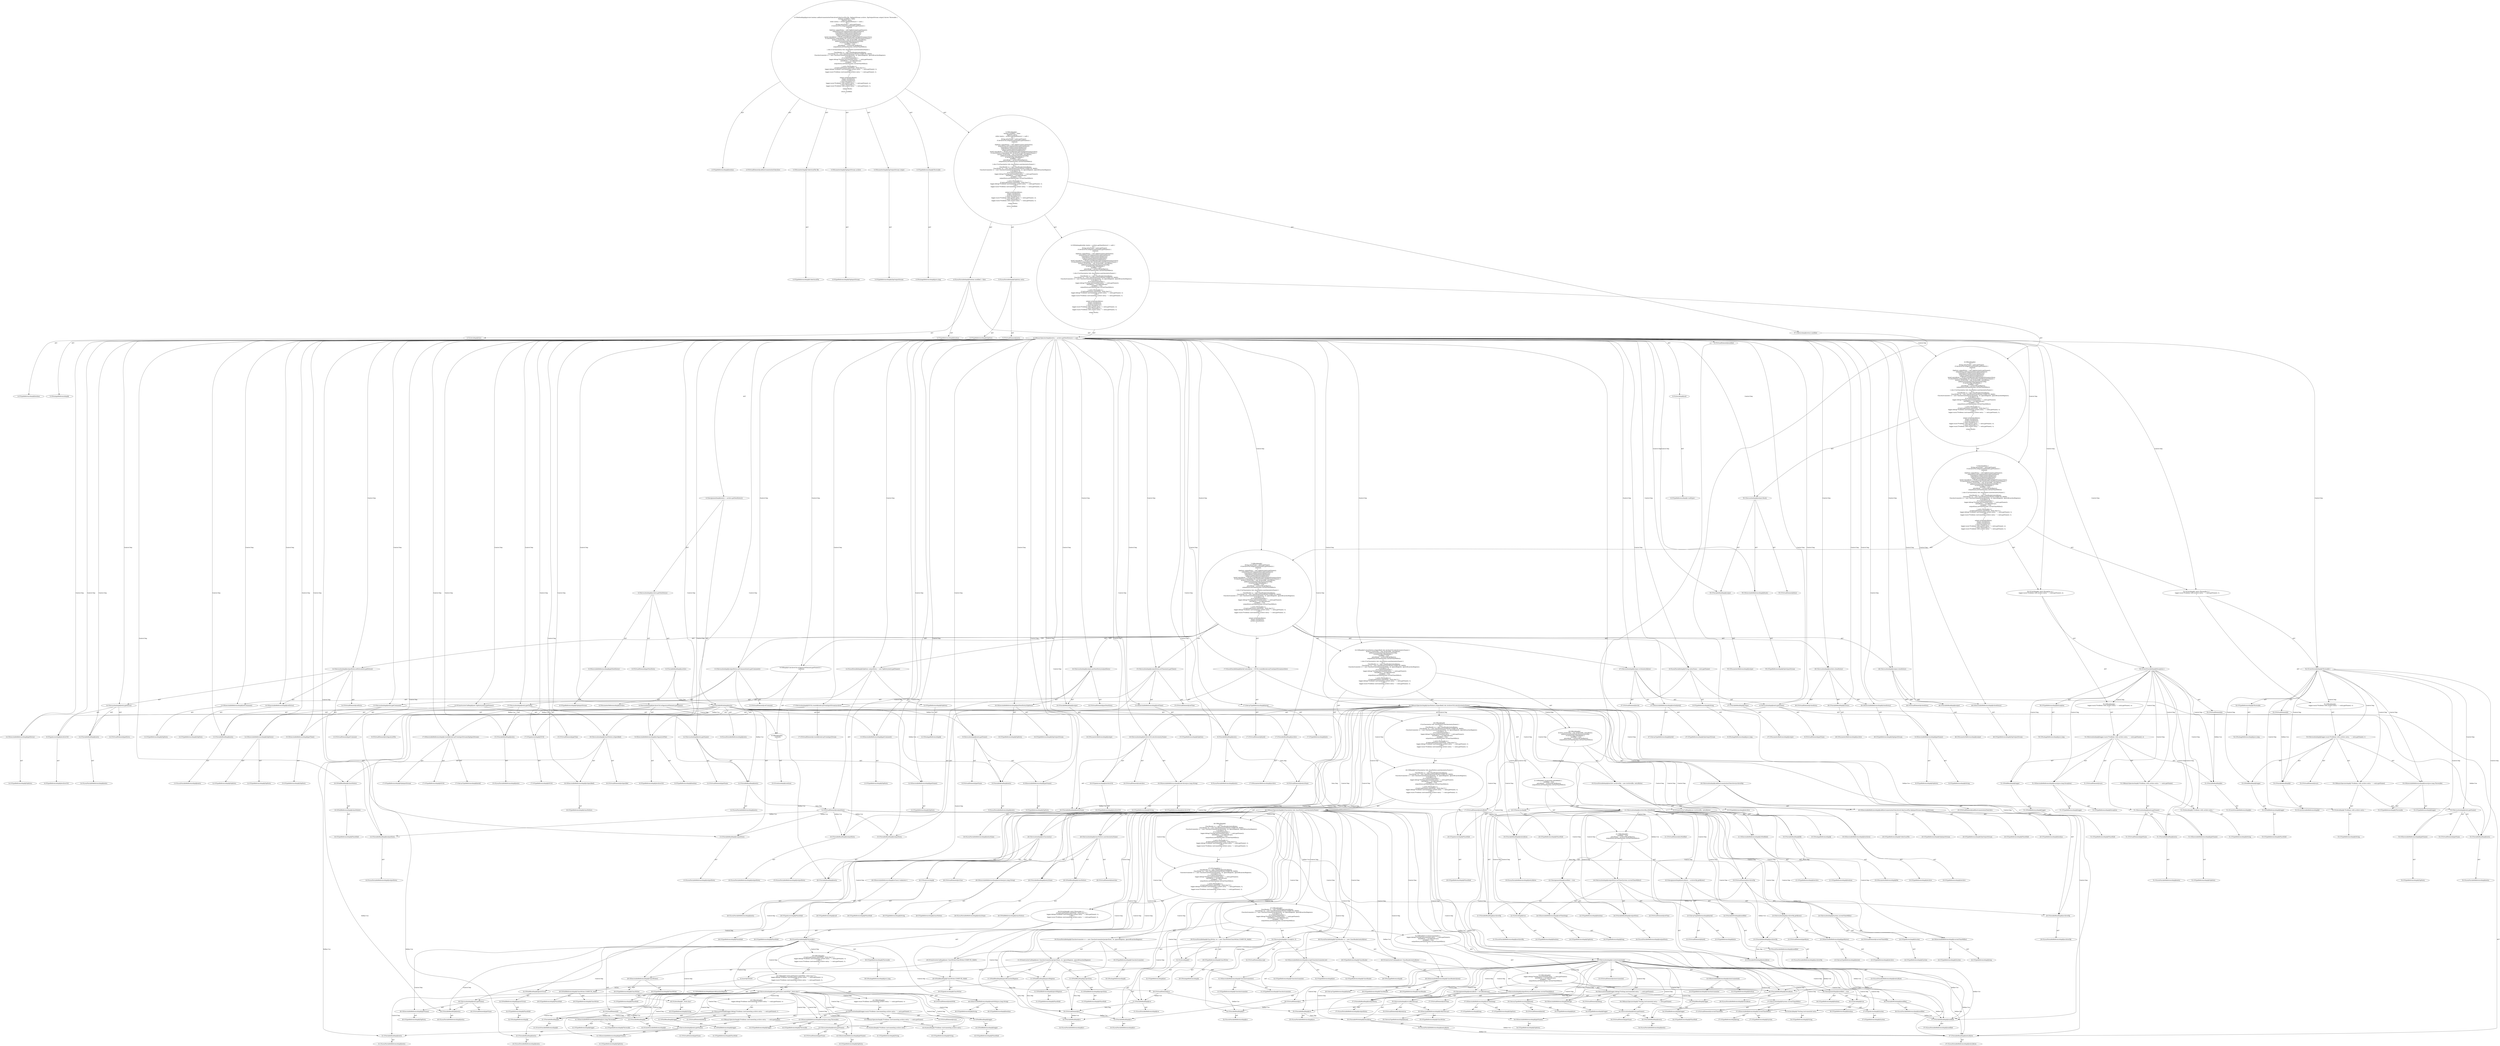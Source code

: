 digraph "addInstrumentationToArchive#?,CoberturaFile,ZipInputStream,ZipOutputStream" {
0 [label="2:CtTypeReferenceImpl@boolean" shape=ellipse]
1 [label="2:CtVirtualElement@addInstrumentationToArchive" shape=ellipse]
2 [label="3:CtParameterImpl@CoberturaFile file" shape=ellipse]
3 [label="3:CtTypeReferenceImpl@CoberturaFile" shape=ellipse]
4 [label="3:CtParameterImpl@ZipInputStream archive" shape=ellipse]
5 [label="3:CtTypeReferenceImpl@ZipInputStream" shape=ellipse]
6 [label="3:CtParameterImpl@ZipOutputStream output" shape=ellipse]
7 [label="3:CtTypeReferenceImpl@ZipOutputStream" shape=ellipse]
8 [label="3:CtTypeReferenceImpl@Throwable" shape=ellipse]
9 [label="3:CtPackageReferenceImpl@java.lang" shape=ellipse]
10 [label="4:CtTypeReferenceImpl@boolean" shape=ellipse]
11 [label="4:CtLiteralImpl@false" shape=ellipse]
12 [label="4:CtTypeReferenceImpl@boolean" shape=ellipse]
13 [label="4:CtVirtualElement@modified" shape=ellipse]
14 [label="4:CtLocalVariableImpl@boolean modified = false" shape=ellipse]
15 [label="5:CtTypeReferenceImpl@ZipEntry" shape=ellipse]
16 [label="5:CtPackageReferenceImpl@" shape=ellipse]
17 [label="5:CtVirtualElement@entry" shape=ellipse]
18 [label="5:CtLocalVariableImpl@ZipEntry entry" shape=ellipse]
19 [label="6:CtVariableWriteImpl@entry" shape=ellipse]
20 [label="6:CtLocalVariableReferenceImpl@entry" shape=ellipse]
21 [label="6:CtExecutableReferenceImpl@getNextEntry()" shape=ellipse]
22 [label="6:CtTypeReferenceImpl@ZipInputStream" shape=ellipse]
23 [label="6:CtVirtualElement@getNextEntry" shape=ellipse]
24 [label="6:CtVariableReadImpl@archive" shape=ellipse]
25 [label="6:CtParameterReferenceImpl@archive" shape=ellipse]
26 [label="6:CtInvocationImpl@archive.getNextEntry()" shape=ellipse]
27 [label="6:CtAssignmentImpl@(entry = archive.getNextEntry())" shape=ellipse]
28 [label="6:CtLiteralImpl@null" shape=ellipse]
29 [label="6:CtTypeReferenceImpl@<nulltype>" shape=ellipse]
30 [label="6:CtBinaryOperatorImpl@(entry = archive.getNextEntry()) != null" shape=ellipse]
31 [label="8:CtTypeReferenceImpl@String" shape=ellipse]
32 [label="8:CtPackageReferenceImpl@java.lang" shape=ellipse]
33 [label="8:CtExecutableReferenceImpl@getName()" shape=ellipse]
34 [label="8:CtTypeReferenceImpl@ZipEntry" shape=ellipse]
35 [label="8:CtTypeReferenceImpl@String" shape=ellipse]
36 [label="8:CtVirtualElement@getName" shape=ellipse]
37 [label="8:CtVariableReadImpl@entry" shape=ellipse]
38 [label="8:CtLocalVariableReferenceImpl@entry" shape=ellipse]
39 [label="8:CtInvocationImpl@entry.getName()" shape=ellipse]
40 [label="8:CtVirtualElement@entryName" shape=ellipse]
41 [label="8:CtLocalVariableImpl@String entryName = entry.getName()" shape=ellipse]
42 [label="9:CtExecutableReferenceImpl@isSignatureFile()" shape=ellipse]
43 [label="9:CtTypeReferenceImpl@ArchiveUtil" shape=ellipse]
44 [label="9:CtTypeReferenceImpl@boolean" shape=ellipse]
45 [label="9:CtVirtualElement@isSignatureFile" shape=ellipse]
46 [label="9:CtTypeAccessImpl@ArchiveUtil" shape=ellipse]
47 [label="9:CtTypeReferenceImpl@ArchiveUtil" shape=ellipse]
48 [label="9:CtExecutableReferenceImpl@getName()" shape=ellipse]
49 [label="9:CtTypeReferenceImpl@ZipEntry" shape=ellipse]
50 [label="9:CtVirtualElement@getName" shape=ellipse]
51 [label="9:CtVariableReadImpl@entry" shape=ellipse]
52 [label="9:CtLocalVariableReferenceImpl@entry" shape=ellipse]
53 [label="9:CtInvocationImpl@entry.getName()" shape=ellipse]
54 [label="9:CtInvocationImpl@ArchiveUtil.isSignatureFile(entry.getName())" shape=ellipse]
55 [label="10:CtContinueImpl@continue" shape=ellipse]
56 [label="9:CtBlockImpl@\{
    continue;
\}" shape=ellipse]
57 [label="9:CtIfImpl@if (ArchiveUtil.isSignatureFile(entry.getName())) \{
    continue;
\}" shape=ellipse]
58 [label="12:CtTypeReferenceImpl@ZipEntry" shape=ellipse]
59 [label="12:CtPackageReferenceImpl@" shape=ellipse]
60 [label="12:CtExecutableReferenceImpl@ZipEntry()" shape=ellipse]
61 [label="12:CtTypeReferenceImpl@ZipEntry" shape=ellipse]
62 [label="12:CtTypeReferenceImpl@ZipEntry" shape=ellipse]
63 [label="12:CtExecutableReferenceImpl@getName()" shape=ellipse]
64 [label="12:CtTypeReferenceImpl@ZipEntry" shape=ellipse]
65 [label="12:CtVirtualElement@getName" shape=ellipse]
66 [label="12:CtVariableReadImpl@entry" shape=ellipse]
67 [label="12:CtLocalVariableReferenceImpl@entry" shape=ellipse]
68 [label="12:CtInvocationImpl@entry.getName()" shape=ellipse]
69 [label="12:CtConstructorCallImpl@new ZipEntry(entry.getName())" shape=ellipse]
70 [label="12:CtVirtualElement@outputEntry" shape=ellipse]
71 [label="12:CtLocalVariableImpl@ZipEntry outputEntry = new ZipEntry(entry.getName())" shape=ellipse]
72 [label="13:CtExecutableReferenceImpl@setComment()" shape=ellipse]
73 [label="13:CtTypeReferenceImpl@ZipEntry" shape=ellipse]
74 [label="13:CtVirtualElement@setComment" shape=ellipse]
75 [label="13:CtVariableReadImpl@outputEntry" shape=ellipse]
76 [label="13:CtLocalVariableReferenceImpl@outputEntry" shape=ellipse]
77 [label="13:CtExecutableReferenceImpl@getComment()" shape=ellipse]
78 [label="13:CtTypeReferenceImpl@ZipEntry" shape=ellipse]
79 [label="13:CtVirtualElement@getComment" shape=ellipse]
80 [label="13:CtVariableReadImpl@entry" shape=ellipse]
81 [label="13:CtLocalVariableReferenceImpl@entry" shape=ellipse]
82 [label="13:CtInvocationImpl@entry.getComment()" shape=ellipse]
83 [label="13:CtInvocationImpl@outputEntry.setComment(entry.getComment())" shape=ellipse]
84 [label="14:CtExecutableReferenceImpl@setExtra()" shape=ellipse]
85 [label="14:CtTypeReferenceImpl@ZipEntry" shape=ellipse]
86 [label="14:CtVirtualElement@setExtra" shape=ellipse]
87 [label="14:CtVariableReadImpl@outputEntry" shape=ellipse]
88 [label="14:CtLocalVariableReferenceImpl@outputEntry" shape=ellipse]
89 [label="14:CtExecutableReferenceImpl@getExtra()" shape=ellipse]
90 [label="14:CtTypeReferenceImpl@ZipEntry" shape=ellipse]
91 [label="14:CtVirtualElement@getExtra" shape=ellipse]
92 [label="14:CtVariableReadImpl@entry" shape=ellipse]
93 [label="14:CtLocalVariableReferenceImpl@entry" shape=ellipse]
94 [label="14:CtInvocationImpl@entry.getExtra()" shape=ellipse]
95 [label="14:CtInvocationImpl@outputEntry.setExtra(entry.getExtra())" shape=ellipse]
96 [label="15:CtExecutableReferenceImpl@setTime()" shape=ellipse]
97 [label="15:CtTypeReferenceImpl@ZipEntry" shape=ellipse]
98 [label="15:CtVirtualElement@setTime" shape=ellipse]
99 [label="15:CtVariableReadImpl@outputEntry" shape=ellipse]
100 [label="15:CtLocalVariableReferenceImpl@outputEntry" shape=ellipse]
101 [label="15:CtExecutableReferenceImpl@getTime()" shape=ellipse]
102 [label="15:CtTypeReferenceImpl@ZipEntry" shape=ellipse]
103 [label="15:CtVirtualElement@getTime" shape=ellipse]
104 [label="15:CtVariableReadImpl@entry" shape=ellipse]
105 [label="15:CtLocalVariableReferenceImpl@entry" shape=ellipse]
106 [label="15:CtInvocationImpl@entry.getTime()" shape=ellipse]
107 [label="15:CtInvocationImpl@outputEntry.setTime(entry.getTime())" shape=ellipse]
108 [label="16:CtExecutableReferenceImpl@putNextEntry(ZipEntry)" shape=ellipse]
109 [label="16:CtTypeReferenceImpl@ZipOutputStream" shape=ellipse]
110 [label="16:CtTypeReferenceImpl@ZipEntry" shape=ellipse]
111 [label="16:CtVirtualElement@putNextEntry" shape=ellipse]
112 [label="16:CtVariableReadImpl@output" shape=ellipse]
113 [label="16:CtParameterReferenceImpl@output" shape=ellipse]
114 [label="16:CtVariableReadImpl@outputEntry" shape=ellipse]
115 [label="16:CtLocalVariableReferenceImpl@outputEntry" shape=ellipse]
116 [label="16:CtInvocationImpl@output.putNextEntry(outputEntry)" shape=ellipse]
117 [label="17:CtVirtualElement@byte[]" shape=ellipse]
118 [label="17:CtArrayTypeReferenceImpl@byte[]" shape=ellipse]
119 [label="17:CtTypeReferenceImpl@byte" shape=ellipse]
120 [label="17:CtExecutableReferenceImpl@createByteArrayFromInputStream(ZipInputStream)" shape=ellipse]
121 [label="17:CtTypeReferenceImpl@IOUtil" shape=ellipse]
122 [label="17:CtArrayTypeReferenceImpl@byte[]" shape=ellipse]
123 [label="17:CtTypeReferenceImpl@ZipInputStream" shape=ellipse]
124 [label="17:CtVirtualElement@createByteArrayFromInputStream" shape=ellipse]
125 [label="17:CtTypeAccessImpl@IOUtil" shape=ellipse]
126 [label="17:CtTypeReferenceImpl@IOUtil" shape=ellipse]
127 [label="17:CtVariableReadImpl@archive" shape=ellipse]
128 [label="17:CtParameterReferenceImpl@archive" shape=ellipse]
129 [label="17:CtInvocationImpl@IOUtil.createByteArrayFromInputStream(archive)" shape=ellipse]
130 [label="17:CtVirtualElement@entryBytes" shape=ellipse]
131 [label="17:CtLocalVariableImpl@byte[] entryBytes = IOUtil.createByteArrayFromInputStream(archive)" shape=ellipse]
132 [label="18:CtExecutableReferenceImpl@isSpecified()" shape=ellipse]
133 [label="18:CtTypeReferenceImpl@classPattern" shape=ellipse]
134 [label="18:CtVirtualElement@isSpecified" shape=ellipse]
135 [label="18:CtFieldReferenceImpl@classPattern" shape=ellipse]
136 [label="18:CtTypeReferenceImpl@PlaceHold" shape=ellipse]
137 [label="18:CtFieldReadImpl@classPattern" shape=ellipse]
138 [label="18:CtInvocationImpl@classPattern.isSpecified()" shape=ellipse]
139 [label="18:CtExecutableReferenceImpl@isArchive(java.lang.String)" shape=ellipse]
140 [label="18:CtTypeReferenceImpl@ArchiveUtil" shape=ellipse]
141 [label="18:CtTypeReferenceImpl@String" shape=ellipse]
142 [label="18:CtVirtualElement@isArchive" shape=ellipse]
143 [label="18:CtTypeAccessImpl@ArchiveUtil" shape=ellipse]
144 [label="18:CtTypeReferenceImpl@ArchiveUtil" shape=ellipse]
145 [label="18:CtVariableReadImpl@entryName" shape=ellipse]
146 [label="18:CtLocalVariableReferenceImpl@entryName" shape=ellipse]
147 [label="18:CtInvocationImpl@ArchiveUtil.isArchive(entryName)" shape=ellipse]
148 [label="18:CtBinaryOperatorImpl@classPattern.isSpecified() && ArchiveUtil.isArchive(entryName)" shape=ellipse]
149 [label="19:CtTypeReferenceImpl@Archive" shape=ellipse]
150 [label="19:CtPackageReferenceImpl@" shape=ellipse]
151 [label="19:CtExecutableReferenceImpl@Archive()" shape=ellipse]
152 [label="19:CtTypeReferenceImpl@Archive" shape=ellipse]
153 [label="19:CtTypeReferenceImpl@Archive" shape=ellipse]
154 [label="19:CtVariableReadImpl@file" shape=ellipse]
155 [label="19:CtParameterReferenceImpl@file" shape=ellipse]
156 [label="19:CtVariableReadImpl@entryBytes" shape=ellipse]
157 [label="19:CtLocalVariableReferenceImpl@entryBytes" shape=ellipse]
158 [label="19:CtConstructorCallImpl@new Archive(file, entryBytes)" shape=ellipse]
159 [label="19:CtVirtualElement@archiveObj" shape=ellipse]
160 [label="19:CtLocalVariableImpl@Archive archiveObj = new Archive(file, entryBytes)" shape=ellipse]
161 [label="20:CtExecutableReferenceImpl@addInstrumentationToArchive(CoberturaFile,ZipInputStream,ZipOutputStream)" shape=ellipse]
162 [label="20:CtTypeReferenceImpl@PlaceHold" shape=ellipse]
163 [label="20:CtTypeReferenceImpl@boolean" shape=ellipse]
164 [label="20:CtTypeReferenceImpl@CoberturaFile" shape=ellipse]
165 [label="20:CtTypeReferenceImpl@ZipInputStream" shape=ellipse]
166 [label="20:CtTypeReferenceImpl@ZipOutputStream" shape=ellipse]
167 [label="20:CtVirtualElement@addInstrumentationToArchive" shape=ellipse]
168 [label="20:CtTypeAccessImpl@PlaceHold" shape=ellipse]
169 [label="20:CtTypeReferenceImpl@PlaceHold" shape=ellipse]
170 [label="20:CtThisAccessImpl@" shape=ellipse]
171 [label="20:CtTypeReferenceImpl@PlaceHold" shape=ellipse]
172 [label="20:CtVariableReadImpl@archiveObj" shape=ellipse]
173 [label="20:CtLocalVariableReferenceImpl@archiveObj" shape=ellipse]
174 [label="20:CtInvocationImpl@addInstrumentationToArchive(archiveObj)" shape=ellipse]
175 [label="21:CtExecutableReferenceImpl@isModified()" shape=ellipse]
176 [label="21:CtTypeReferenceImpl@Archive" shape=ellipse]
177 [label="21:CtTypeReferenceImpl@boolean" shape=ellipse]
178 [label="21:CtVirtualElement@isModified" shape=ellipse]
179 [label="21:CtVariableReadImpl@archiveObj" shape=ellipse]
180 [label="21:CtLocalVariableReferenceImpl@archiveObj" shape=ellipse]
181 [label="21:CtInvocationImpl@archiveObj.isModified()" shape=ellipse]
182 [label="22:CtVariableWriteImpl@modified" shape=ellipse]
183 [label="22:CtLocalVariableReferenceImpl@modified" shape=ellipse]
184 [label="22:CtLiteralImpl@true" shape=ellipse]
185 [label="22:CtTypeReferenceImpl@boolean" shape=ellipse]
186 [label="22:CtTypeReferenceImpl@boolean" shape=ellipse]
187 [label="22:CtAssignmentImpl@modified = true" shape=ellipse]
188 [label="23:CtVariableWriteImpl@entryBytes" shape=ellipse]
189 [label="23:CtLocalVariableReferenceImpl@entryBytes" shape=ellipse]
190 [label="23:CtExecutableReferenceImpl@getBytes()" shape=ellipse]
191 [label="23:CtTypeReferenceImpl@Archive" shape=ellipse]
192 [label="23:CtArrayTypeReferenceImpl@byte[]" shape=ellipse]
193 [label="23:CtVirtualElement@getBytes" shape=ellipse]
194 [label="23:CtVariableReadImpl@archiveObj" shape=ellipse]
195 [label="23:CtLocalVariableReferenceImpl@archiveObj" shape=ellipse]
196 [label="23:CtInvocationImpl@archiveObj.getBytes()" shape=ellipse]
197 [label="23:CtVirtualElement@byte[]" shape=ellipse]
198 [label="23:CtArrayTypeReferenceImpl@byte[]" shape=ellipse]
199 [label="23:CtTypeReferenceImpl@byte" shape=ellipse]
200 [label="23:CtAssignmentImpl@entryBytes = archiveObj.getBytes()" shape=ellipse]
201 [label="24:CtExecutableReferenceImpl@setTime(long)" shape=ellipse]
202 [label="24:CtTypeReferenceImpl@ZipEntry" shape=ellipse]
203 [label="24:CtTypeReferenceImpl@long" shape=ellipse]
204 [label="24:CtVirtualElement@setTime" shape=ellipse]
205 [label="24:CtVariableReadImpl@outputEntry" shape=ellipse]
206 [label="24:CtLocalVariableReferenceImpl@outputEntry" shape=ellipse]
207 [label="24:CtExecutableReferenceImpl@currentTimeMillis()" shape=ellipse]
208 [label="24:CtTypeReferenceImpl@System" shape=ellipse]
209 [label="24:CtTypeReferenceImpl@long" shape=ellipse]
210 [label="24:CtVirtualElement@currentTimeMillis" shape=ellipse]
211 [label="24:CtTypeAccessImpl@System" shape=ellipse]
212 [label="24:CtTypeReferenceImpl@System" shape=ellipse]
213 [label="24:CtInvocationImpl@System.currentTimeMillis()" shape=ellipse]
214 [label="24:CtInvocationImpl@outputEntry.setTime(System.currentTimeMillis())" shape=ellipse]
215 [label="21:CtBlockImpl@\{
    modified = true;
    entryBytes = archiveObj.getBytes();
    outputEntry.setTime(System.currentTimeMillis());
\}" shape=ellipse]
216 [label="21:CtIfImpl@if (archiveObj.isModified()) \{
    modified = true;
    entryBytes = archiveObj.getBytes();
    outputEntry.setTime(System.currentTimeMillis());
\}" shape=ellipse]
217 [label="18:CtBlockImpl@\{
    Archive archiveObj = new Archive(file, entryBytes);
    addInstrumentationToArchive(archiveObj);
    if (archiveObj.isModified()) \{
        modified = true;
        entryBytes = archiveObj.getBytes();
        outputEntry.setTime(System.currentTimeMillis());
    \}
\}" shape=ellipse]
218 [label="26:CtExecutableReferenceImpl@isClass(<unknown>)" shape=ellipse]
219 [label="26:CtTypeReferenceImpl@null" shape=ellipse]
220 [label="26:CtVirtualElement@isClass" shape=ellipse]
221 [label="26:CtTypeAccessImpl@PlaceHold" shape=ellipse]
222 [label="26:CtTypeReferenceImpl@PlaceHold" shape=ellipse]
223 [label="26:CtThisAccessImpl@" shape=ellipse]
224 [label="26:CtTypeReferenceImpl@PlaceHold" shape=ellipse]
225 [label="26:CtVariableReadImpl@entry" shape=ellipse]
226 [label="26:CtLocalVariableReferenceImpl@entry" shape=ellipse]
227 [label="26:CtInvocationImpl@isClass(entry)" shape=ellipse]
228 [label="26:CtExecutableReferenceImpl@matches(java.lang.String)" shape=ellipse]
229 [label="26:CtTypeReferenceImpl@classPattern" shape=ellipse]
230 [label="26:CtTypeReferenceImpl@String" shape=ellipse]
231 [label="26:CtVirtualElement@matches" shape=ellipse]
232 [label="26:CtFieldReferenceImpl@classPattern" shape=ellipse]
233 [label="26:CtTypeReferenceImpl@PlaceHold" shape=ellipse]
234 [label="26:CtFieldReadImpl@classPattern" shape=ellipse]
235 [label="26:CtVariableReadImpl@entryName" shape=ellipse]
236 [label="26:CtLocalVariableReferenceImpl@entryName" shape=ellipse]
237 [label="26:CtInvocationImpl@classPattern.matches(entryName)" shape=ellipse]
238 [label="26:CtBinaryOperatorImpl@isClass(entry) && classPattern.matches(entryName)" shape=ellipse]
239 [label="28:CtTypeReferenceImpl@ClassReader" shape=ellipse]
240 [label="28:CtPackageReferenceImpl@" shape=ellipse]
241 [label="28:CtExecutableReferenceImpl@ClassReader(byte[])" shape=ellipse]
242 [label="28:CtTypeReferenceImpl@ClassReader" shape=ellipse]
243 [label="28:CtTypeReferenceImpl@ClassReader" shape=ellipse]
244 [label="28:CtArrayTypeReferenceImpl@byte[]" shape=ellipse]
245 [label="28:CtVariableReadImpl@entryBytes" shape=ellipse]
246 [label="28:CtLocalVariableReferenceImpl@entryBytes" shape=ellipse]
247 [label="28:CtConstructorCallImpl@new ClassReader(entryBytes)" shape=ellipse]
248 [label="28:CtVirtualElement@cr" shape=ellipse]
249 [label="28:CtLocalVariableImpl@ClassReader cr = new ClassReader(entryBytes)" shape=ellipse]
250 [label="29:CtTypeReferenceImpl@ClassWriter" shape=ellipse]
251 [label="29:CtPackageReferenceImpl@" shape=ellipse]
252 [label="29:CtExecutableReferenceImpl@ClassWriter()" shape=ellipse]
253 [label="29:CtTypeReferenceImpl@ClassWriter" shape=ellipse]
254 [label="29:CtTypeReferenceImpl@ClassWriter" shape=ellipse]
255 [label="29:CtFieldReferenceImpl@ClassWriter.COMPUTE_MAXS" shape=ellipse]
256 [label="29:CtTypeReferenceImpl@ClassWriter" shape=ellipse]
257 [label="29:CtTypeReferenceImpl@PlaceHold" shape=ellipse]
258 [label="29:CtFieldReadImpl@ClassWriter.COMPUTE_MAXS" shape=ellipse]
259 [label="29:CtTypeAccessImpl@ClassWriter" shape=ellipse]
260 [label="29:CtConstructorCallImpl@new ClassWriter(ClassWriter.COMPUTE_MAXS)" shape=ellipse]
261 [label="29:CtVirtualElement@cw" shape=ellipse]
262 [label="29:CtLocalVariableImpl@ClassWriter cw = new ClassWriter(ClassWriter.COMPUTE_MAXS)" shape=ellipse]
263 [label="30:CtTypeReferenceImpl@ClassInstrumenter" shape=ellipse]
264 [label="30:CtPackageReferenceImpl@" shape=ellipse]
265 [label="31:CtExecutableReferenceImpl@ClassInstrumenter()" shape=ellipse]
266 [label="31:CtTypeReferenceImpl@ClassInstrumenter" shape=ellipse]
267 [label="31:CtTypeReferenceImpl@ClassInstrumenter" shape=ellipse]
268 [label="31:CtFieldReferenceImpl@projectData" shape=ellipse]
269 [label="31:CtTypeReferenceImpl@PlaceHold" shape=ellipse]
270 [label="31:CtFieldReadImpl@projectData" shape=ellipse]
271 [label="31:CtVariableReadImpl@cw" shape=ellipse]
272 [label="31:CtLocalVariableReferenceImpl@cw" shape=ellipse]
273 [label="31:CtFieldReferenceImpl@ignoreRegexes" shape=ellipse]
274 [label="31:CtTypeReferenceImpl@PlaceHold" shape=ellipse]
275 [label="31:CtFieldReadImpl@ignoreRegexes" shape=ellipse]
276 [label="31:CtFieldReferenceImpl@ignoreBranchesRegexes" shape=ellipse]
277 [label="31:CtTypeReferenceImpl@PlaceHold" shape=ellipse]
278 [label="31:CtFieldReadImpl@ignoreBranchesRegexes" shape=ellipse]
279 [label="31:CtConstructorCallImpl@new ClassInstrumenter(projectData, cw, ignoreRegexes, ignoreBranchesRegexes)" shape=ellipse]
280 [label="30:CtVirtualElement@cv" shape=ellipse]
281 [label="30:CtLocalVariableImpl@ClassInstrumenter cv = new ClassInstrumenter(projectData, cw, ignoreRegexes, ignoreBranchesRegexes)" shape=ellipse]
282 [label="32:CtExecutableReferenceImpl@accept(ClassInstrumenter,int)" shape=ellipse]
283 [label="32:CtTypeReferenceImpl@ClassReader" shape=ellipse]
284 [label="32:CtTypeReferenceImpl@ClassInstrumenter" shape=ellipse]
285 [label="32:CtTypeReferenceImpl@int" shape=ellipse]
286 [label="32:CtVirtualElement@accept" shape=ellipse]
287 [label="32:CtVariableReadImpl@cr" shape=ellipse]
288 [label="32:CtLocalVariableReferenceImpl@cr" shape=ellipse]
289 [label="32:CtVariableReadImpl@cv" shape=ellipse]
290 [label="32:CtLocalVariableReferenceImpl@cv" shape=ellipse]
291 [label="32:CtLiteralImpl@0" shape=ellipse]
292 [label="32:CtTypeReferenceImpl@int" shape=ellipse]
293 [label="32:CtInvocationImpl@cr.accept(cv, 0)" shape=ellipse]
294 [label="33:CtExecutableReferenceImpl@isInstrumented()" shape=ellipse]
295 [label="33:CtTypeReferenceImpl@ClassInstrumenter" shape=ellipse]
296 [label="33:CtTypeReferenceImpl@boolean" shape=ellipse]
297 [label="33:CtVirtualElement@isInstrumented" shape=ellipse]
298 [label="33:CtVariableReadImpl@cv" shape=ellipse]
299 [label="33:CtLocalVariableReferenceImpl@cv" shape=ellipse]
300 [label="33:CtInvocationImpl@cv.isInstrumented()" shape=ellipse]
301 [label="34:CtExecutableReferenceImpl@debug()" shape=ellipse]
302 [label="34:CtTypeReferenceImpl@logger" shape=ellipse]
303 [label="34:CtVirtualElement@debug" shape=ellipse]
304 [label="34:CtFieldReferenceImpl@logger" shape=ellipse]
305 [label="34:CtTypeReferenceImpl@PlaceHold" shape=ellipse]
306 [label="34:CtFieldReadImpl@logger" shape=ellipse]
307 [label="34:CtLiteralImpl@\"Putting instrumented entry: \"" shape=ellipse]
308 [label="34:CtTypeReferenceImpl@String" shape=ellipse]
309 [label="34:CtExecutableReferenceImpl@getName()" shape=ellipse]
310 [label="34:CtTypeReferenceImpl@ZipEntry" shape=ellipse]
311 [label="34:CtVirtualElement@getName" shape=ellipse]
312 [label="34:CtVariableReadImpl@entry" shape=ellipse]
313 [label="34:CtLocalVariableReferenceImpl@entry" shape=ellipse]
314 [label="34:CtInvocationImpl@entry.getName()" shape=ellipse]
315 [label="34:CtBinaryOperatorImpl@\"Putting instrumented entry: \" + entry.getName()" shape=ellipse]
316 [label="34:CtInvocationImpl@logger.debug(\"Putting instrumented entry: \" + entry.getName())" shape=ellipse]
317 [label="35:CtVariableWriteImpl@entryBytes" shape=ellipse]
318 [label="35:CtLocalVariableReferenceImpl@entryBytes" shape=ellipse]
319 [label="35:CtExecutableReferenceImpl@toByteArray()" shape=ellipse]
320 [label="35:CtTypeReferenceImpl@ClassWriter" shape=ellipse]
321 [label="35:CtArrayTypeReferenceImpl@byte[]" shape=ellipse]
322 [label="35:CtVirtualElement@toByteArray" shape=ellipse]
323 [label="35:CtVariableReadImpl@cw" shape=ellipse]
324 [label="35:CtLocalVariableReferenceImpl@cw" shape=ellipse]
325 [label="35:CtInvocationImpl@cw.toByteArray()" shape=ellipse]
326 [label="35:CtVirtualElement@byte[]" shape=ellipse]
327 [label="35:CtArrayTypeReferenceImpl@byte[]" shape=ellipse]
328 [label="35:CtTypeReferenceImpl@byte" shape=ellipse]
329 [label="35:CtAssignmentImpl@entryBytes = cw.toByteArray()" shape=ellipse]
330 [label="36:CtVariableWriteImpl@modified" shape=ellipse]
331 [label="36:CtLocalVariableReferenceImpl@modified" shape=ellipse]
332 [label="36:CtLiteralImpl@true" shape=ellipse]
333 [label="36:CtTypeReferenceImpl@boolean" shape=ellipse]
334 [label="36:CtTypeReferenceImpl@boolean" shape=ellipse]
335 [label="36:CtAssignmentImpl@modified = true" shape=ellipse]
336 [label="37:CtExecutableReferenceImpl@setTime(long)" shape=ellipse]
337 [label="37:CtTypeReferenceImpl@ZipEntry" shape=ellipse]
338 [label="37:CtTypeReferenceImpl@long" shape=ellipse]
339 [label="37:CtVirtualElement@setTime" shape=ellipse]
340 [label="37:CtVariableReadImpl@outputEntry" shape=ellipse]
341 [label="37:CtLocalVariableReferenceImpl@outputEntry" shape=ellipse]
342 [label="37:CtExecutableReferenceImpl@currentTimeMillis()" shape=ellipse]
343 [label="37:CtTypeReferenceImpl@System" shape=ellipse]
344 [label="37:CtTypeReferenceImpl@long" shape=ellipse]
345 [label="37:CtVirtualElement@currentTimeMillis" shape=ellipse]
346 [label="37:CtTypeAccessImpl@System" shape=ellipse]
347 [label="37:CtTypeReferenceImpl@System" shape=ellipse]
348 [label="37:CtInvocationImpl@System.currentTimeMillis()" shape=ellipse]
349 [label="37:CtInvocationImpl@outputEntry.setTime(System.currentTimeMillis())" shape=ellipse]
350 [label="33:CtBlockImpl@\{
    logger.debug(\"Putting instrumented entry: \" + entry.getName());
    entryBytes = cw.toByteArray();
    modified = true;
    outputEntry.setTime(System.currentTimeMillis());
\}" shape=ellipse]
351 [label="33:CtIfImpl@if (cv.isInstrumented()) \{
    logger.debug(\"Putting instrumented entry: \" + entry.getName());
    entryBytes = cw.toByteArray();
    modified = true;
    outputEntry.setTime(System.currentTimeMillis());
\}" shape=ellipse]
352 [label="27:CtBlockImpl@\{
    ClassReader cr = new ClassReader(entryBytes);
    ClassWriter cw = new ClassWriter(ClassWriter.COMPUTE_MAXS);
    ClassInstrumenter cv = new ClassInstrumenter(projectData, cw, ignoreRegexes, ignoreBranchesRegexes);
    cr.accept(cv, 0);
    if (cv.isInstrumented()) \{
        logger.debug(\"Putting instrumented entry: \" + entry.getName());
        entryBytes = cw.toByteArray();
        modified = true;
        outputEntry.setTime(System.currentTimeMillis());
    \}
\}" shape=ellipse]
353 [label="39:CtVirtualElement@t" shape=ellipse]
354 [label="39:CtTypeReferenceImpl@Throwable" shape=ellipse]
355 [label="39:CtPackageReferenceImpl@java.lang" shape=ellipse]
356 [label="39:CtCatchVariableImpl@Throwable t" shape=ellipse]
357 [label="40:CtExecutableReferenceImpl@endsWith(java.lang.String)" shape=ellipse]
358 [label="40:CtTypeReferenceImpl@boolean" shape=ellipse]
359 [label="40:CtTypeReferenceImpl@String" shape=ellipse]
360 [label="40:CtVirtualElement@endsWith" shape=ellipse]
361 [label="40:CtExecutableReferenceImpl@getName()" shape=ellipse]
362 [label="40:CtTypeReferenceImpl@ZipEntry" shape=ellipse]
363 [label="40:CtVirtualElement@getName" shape=ellipse]
364 [label="40:CtVariableReadImpl@entry" shape=ellipse]
365 [label="40:CtLocalVariableReferenceImpl@entry" shape=ellipse]
366 [label="40:CtInvocationImpl@entry.getName()" shape=ellipse]
367 [label="40:CtLiteralImpl@\"_Stub.class\"" shape=ellipse]
368 [label="40:CtTypeReferenceImpl@String" shape=ellipse]
369 [label="40:CtInvocationImpl@entry.getName().endsWith(\"_Stub.class\")" shape=ellipse]
370 [label="41:CtExecutableReferenceImpl@debug(java.lang.Throwable)" shape=ellipse]
371 [label="41:CtTypeReferenceImpl@logger" shape=ellipse]
372 [label="41:CtTypeReferenceImpl@Throwable" shape=ellipse]
373 [label="41:CtVirtualElement@debug" shape=ellipse]
374 [label="41:CtFieldReferenceImpl@logger" shape=ellipse]
375 [label="41:CtTypeReferenceImpl@PlaceHold" shape=ellipse]
376 [label="41:CtFieldReadImpl@logger" shape=ellipse]
377 [label="41:CtLiteralImpl@\"Problems instrumenting archive entry: \"" shape=ellipse]
378 [label="41:CtTypeReferenceImpl@String" shape=ellipse]
379 [label="41:CtExecutableReferenceImpl@getName()" shape=ellipse]
380 [label="41:CtTypeReferenceImpl@ZipEntry" shape=ellipse]
381 [label="41:CtVirtualElement@getName" shape=ellipse]
382 [label="41:CtVariableReadImpl@entry" shape=ellipse]
383 [label="41:CtLocalVariableReferenceImpl@entry" shape=ellipse]
384 [label="41:CtInvocationImpl@entry.getName()" shape=ellipse]
385 [label="41:CtBinaryOperatorImpl@\"Problems instrumenting archive entry: \" + entry.getName()" shape=ellipse]
386 [label="41:CtVariableReadImpl@t" shape=ellipse]
387 [label="41:CtCatchVariableReferenceImpl@t" shape=ellipse]
388 [label="41:CtInvocationImpl@logger.debug(\"Problems instrumenting archive entry: \" + entry.getName(), t)" shape=ellipse]
389 [label="40:CtBlockImpl@\{
    logger.debug(\"Problems instrumenting archive entry: \" + entry.getName(), t);
\}" shape=ellipse]
390 [label="43:CtExecutableReferenceImpl@warn(java.lang.Throwable)" shape=ellipse]
391 [label="43:CtTypeReferenceImpl@logger" shape=ellipse]
392 [label="43:CtTypeReferenceImpl@Throwable" shape=ellipse]
393 [label="43:CtVirtualElement@warn" shape=ellipse]
394 [label="43:CtFieldReferenceImpl@logger" shape=ellipse]
395 [label="43:CtTypeReferenceImpl@PlaceHold" shape=ellipse]
396 [label="43:CtFieldReadImpl@logger" shape=ellipse]
397 [label="43:CtLiteralImpl@\"Problems instrumenting archive entry: \"" shape=ellipse]
398 [label="43:CtTypeReferenceImpl@String" shape=ellipse]
399 [label="43:CtExecutableReferenceImpl@getName()" shape=ellipse]
400 [label="43:CtTypeReferenceImpl@ZipEntry" shape=ellipse]
401 [label="43:CtVirtualElement@getName" shape=ellipse]
402 [label="43:CtVariableReadImpl@entry" shape=ellipse]
403 [label="43:CtLocalVariableReferenceImpl@entry" shape=ellipse]
404 [label="43:CtInvocationImpl@entry.getName()" shape=ellipse]
405 [label="43:CtBinaryOperatorImpl@\"Problems instrumenting archive entry: \" + entry.getName()" shape=ellipse]
406 [label="43:CtVariableReadImpl@t" shape=ellipse]
407 [label="43:CtCatchVariableReferenceImpl@t" shape=ellipse]
408 [label="43:CtInvocationImpl@logger.warn(\"Problems instrumenting archive entry: \" + entry.getName(), t)" shape=ellipse]
409 [label="42:CtBlockImpl@\{
    logger.warn(\"Problems instrumenting archive entry: \" + entry.getName(), t);
\}" shape=ellipse]
410 [label="40:CtIfImpl@if (entry.getName().endsWith(\"_Stub.class\")) \{
    logger.debug(\"Problems instrumenting archive entry: \" + entry.getName(), t);
\} else \{
    logger.warn(\"Problems instrumenting archive entry: \" + entry.getName(), t);
\}" shape=ellipse]
411 [label="39:CtBlockImpl@\{
    if (entry.getName().endsWith(\"_Stub.class\")) \{
        logger.debug(\"Problems instrumenting archive entry: \" + entry.getName(), t);
    \} else \{
        logger.warn(\"Problems instrumenting archive entry: \" + entry.getName(), t);
    \}
\}" shape=ellipse]
412 [label="39:CtCatchImpl@ catch (Throwable t) \{
    if (entry.getName().endsWith(\"_Stub.class\")) \{
        logger.debug(\"Problems instrumenting archive entry: \" + entry.getName(), t);
    \} else \{
        logger.warn(\"Problems instrumenting archive entry: \" + entry.getName(), t);
    \}
\}" shape=ellipse]
413 [label="27:CtTryImpl@try \{
    ClassReader cr = new ClassReader(entryBytes);
    ClassWriter cw = new ClassWriter(ClassWriter.COMPUTE_MAXS);
    ClassInstrumenter cv = new ClassInstrumenter(projectData, cw, ignoreRegexes, ignoreBranchesRegexes);
    cr.accept(cv, 0);
    if (cv.isInstrumented()) \{
        logger.debug(\"Putting instrumented entry: \" + entry.getName());
        entryBytes = cw.toByteArray();
        modified = true;
        outputEntry.setTime(System.currentTimeMillis());
    \}
\} catch (Throwable t) \{
    if (entry.getName().endsWith(\"_Stub.class\")) \{
        logger.debug(\"Problems instrumenting archive entry: \" + entry.getName(), t);
    \} else \{
        logger.warn(\"Problems instrumenting archive entry: \" + entry.getName(), t);
    \}
\}" shape=ellipse]
414 [label="26:CtBlockImpl@\{
    try \{
        ClassReader cr = new ClassReader(entryBytes);
        ClassWriter cw = new ClassWriter(ClassWriter.COMPUTE_MAXS);
        ClassInstrumenter cv = new ClassInstrumenter(projectData, cw, ignoreRegexes, ignoreBranchesRegexes);
        cr.accept(cv, 0);
        if (cv.isInstrumented()) \{
            logger.debug(\"Putting instrumented entry: \" + entry.getName());
            entryBytes = cw.toByteArray();
            modified = true;
            outputEntry.setTime(System.currentTimeMillis());
        \}
    \} catch (Throwable t) \{
        if (entry.getName().endsWith(\"_Stub.class\")) \{
            logger.debug(\"Problems instrumenting archive entry: \" + entry.getName(), t);
        \} else \{
            logger.warn(\"Problems instrumenting archive entry: \" + entry.getName(), t);
        \}
    \}
\}" shape=ellipse]
415 [label="26:CtIfImpl@if (isClass(entry) && classPattern.matches(entryName)) \{
    try \{
        ClassReader cr = new ClassReader(entryBytes);
        ClassWriter cw = new ClassWriter(ClassWriter.COMPUTE_MAXS);
        ClassInstrumenter cv = new ClassInstrumenter(projectData, cw, ignoreRegexes, ignoreBranchesRegexes);
        cr.accept(cv, 0);
        if (cv.isInstrumented()) \{
            logger.debug(\"Putting instrumented entry: \" + entry.getName());
            entryBytes = cw.toByteArray();
            modified = true;
            outputEntry.setTime(System.currentTimeMillis());
        \}
    \} catch (Throwable t) \{
        if (entry.getName().endsWith(\"_Stub.class\")) \{
            logger.debug(\"Problems instrumenting archive entry: \" + entry.getName(), t);
        \} else \{
            logger.warn(\"Problems instrumenting archive entry: \" + entry.getName(), t);
        \}
    \}
\}" shape=ellipse]
416 [label="26:CtBlockImpl@
    if (isClass(entry) && classPattern.matches(entryName)) \{
        try \{
            ClassReader cr = new ClassReader(entryBytes);
            ClassWriter cw = new ClassWriter(ClassWriter.COMPUTE_MAXS);
            ClassInstrumenter cv = new ClassInstrumenter(projectData, cw, ignoreRegexes, ignoreBranchesRegexes);
            cr.accept(cv, 0);
            if (cv.isInstrumented()) \{
                logger.debug(\"Putting instrumented entry: \" + entry.getName());
                entryBytes = cw.toByteArray();
                modified = true;
                outputEntry.setTime(System.currentTimeMillis());
            \}
        \} catch (Throwable t) \{
            if (entry.getName().endsWith(\"_Stub.class\")) \{
                logger.debug(\"Problems instrumenting archive entry: \" + entry.getName(), t);
            \} else \{
                logger.warn(\"Problems instrumenting archive entry: \" + entry.getName(), t);
            \}
        \}
    \}
" shape=ellipse]
417 [label="18:CtIfImpl@if (classPattern.isSpecified() && ArchiveUtil.isArchive(entryName)) \{
    Archive archiveObj = new Archive(file, entryBytes);
    addInstrumentationToArchive(archiveObj);
    if (archiveObj.isModified()) \{
        modified = true;
        entryBytes = archiveObj.getBytes();
        outputEntry.setTime(System.currentTimeMillis());
    \}
\} else if (isClass(entry) && classPattern.matches(entryName)) \{
    try \{
        ClassReader cr = new ClassReader(entryBytes);
        ClassWriter cw = new ClassWriter(ClassWriter.COMPUTE_MAXS);
        ClassInstrumenter cv = new ClassInstrumenter(projectData, cw, ignoreRegexes, ignoreBranchesRegexes);
        cr.accept(cv, 0);
        if (cv.isInstrumented()) \{
            logger.debug(\"Putting instrumented entry: \" + entry.getName());
            entryBytes = cw.toByteArray();
            modified = true;
            outputEntry.setTime(System.currentTimeMillis());
        \}
    \} catch (Throwable t) \{
        if (entry.getName().endsWith(\"_Stub.class\")) \{
            logger.debug(\"Problems instrumenting archive entry: \" + entry.getName(), t);
        \} else \{
            logger.warn(\"Problems instrumenting archive entry: \" + entry.getName(), t);
        \}
    \}
\}" shape=ellipse]
418 [label="47:CtExecutableReferenceImpl@write(byte[])" shape=ellipse]
419 [label="47:CtTypeReferenceImpl@ZipOutputStream" shape=ellipse]
420 [label="47:CtArrayTypeReferenceImpl@byte[]" shape=ellipse]
421 [label="47:CtVirtualElement@write" shape=ellipse]
422 [label="47:CtVariableReadImpl@output" shape=ellipse]
423 [label="47:CtParameterReferenceImpl@output" shape=ellipse]
424 [label="47:CtVariableReadImpl@entryBytes" shape=ellipse]
425 [label="47:CtLocalVariableReferenceImpl@entryBytes" shape=ellipse]
426 [label="47:CtInvocationImpl@output.write(entryBytes)" shape=ellipse]
427 [label="48:CtExecutableReferenceImpl@closeEntry()" shape=ellipse]
428 [label="48:CtTypeReferenceImpl@ZipOutputStream" shape=ellipse]
429 [label="48:CtVirtualElement@closeEntry" shape=ellipse]
430 [label="48:CtVariableReadImpl@output" shape=ellipse]
431 [label="48:CtParameterReferenceImpl@output" shape=ellipse]
432 [label="48:CtInvocationImpl@output.closeEntry()" shape=ellipse]
433 [label="49:CtExecutableReferenceImpl@closeEntry()" shape=ellipse]
434 [label="49:CtTypeReferenceImpl@ZipInputStream" shape=ellipse]
435 [label="49:CtVirtualElement@closeEntry" shape=ellipse]
436 [label="49:CtVariableReadImpl@archive" shape=ellipse]
437 [label="49:CtParameterReferenceImpl@archive" shape=ellipse]
438 [label="49:CtInvocationImpl@archive.closeEntry()" shape=ellipse]
439 [label="7:CtBlockImpl@\{
    String entryName = entry.getName();
    if (ArchiveUtil.isSignatureFile(entry.getName())) \{
        continue;
    \}
    ZipEntry outputEntry = new ZipEntry(entry.getName());
    outputEntry.setComment(entry.getComment());
    outputEntry.setExtra(entry.getExtra());
    outputEntry.setTime(entry.getTime());
    output.putNextEntry(outputEntry);
    byte[] entryBytes = IOUtil.createByteArrayFromInputStream(archive);
    if (classPattern.isSpecified() && ArchiveUtil.isArchive(entryName)) \{
        Archive archiveObj = new Archive(file, entryBytes);
        addInstrumentationToArchive(archiveObj);
        if (archiveObj.isModified()) \{
            modified = true;
            entryBytes = archiveObj.getBytes();
            outputEntry.setTime(System.currentTimeMillis());
        \}
    \} else if (isClass(entry) && classPattern.matches(entryName)) \{
        try \{
            ClassReader cr = new ClassReader(entryBytes);
            ClassWriter cw = new ClassWriter(ClassWriter.COMPUTE_MAXS);
            ClassInstrumenter cv = new ClassInstrumenter(projectData, cw, ignoreRegexes, ignoreBranchesRegexes);
            cr.accept(cv, 0);
            if (cv.isInstrumented()) \{
                logger.debug(\"Putting instrumented entry: \" + entry.getName());
                entryBytes = cw.toByteArray();
                modified = true;
                outputEntry.setTime(System.currentTimeMillis());
            \}
        \} catch (Throwable t) \{
            if (entry.getName().endsWith(\"_Stub.class\")) \{
                logger.debug(\"Problems instrumenting archive entry: \" + entry.getName(), t);
            \} else \{
                logger.warn(\"Problems instrumenting archive entry: \" + entry.getName(), t);
            \}
        \}
    \}
    output.write(entryBytes);
    output.closeEntry();
    archive.closeEntry();
\}" shape=ellipse]
440 [label="50:CtVirtualElement@e" shape=ellipse]
441 [label="50:CtTypeReferenceImpl@Exception" shape=ellipse]
442 [label="50:CtPackageReferenceImpl@java.lang" shape=ellipse]
443 [label="50:CtCatchVariableImpl@Exception e" shape=ellipse]
444 [label="51:CtExecutableReferenceImpl@warn(java.lang.Exception)" shape=ellipse]
445 [label="51:CtTypeReferenceImpl@logger" shape=ellipse]
446 [label="51:CtTypeReferenceImpl@Exception" shape=ellipse]
447 [label="51:CtVirtualElement@warn" shape=ellipse]
448 [label="51:CtFieldReferenceImpl@logger" shape=ellipse]
449 [label="51:CtTypeReferenceImpl@PlaceHold" shape=ellipse]
450 [label="51:CtFieldReadImpl@logger" shape=ellipse]
451 [label="51:CtLiteralImpl@\"Problems with archive entry: \"" shape=ellipse]
452 [label="51:CtTypeReferenceImpl@String" shape=ellipse]
453 [label="51:CtExecutableReferenceImpl@getName()" shape=ellipse]
454 [label="51:CtTypeReferenceImpl@ZipEntry" shape=ellipse]
455 [label="51:CtVirtualElement@getName" shape=ellipse]
456 [label="51:CtVariableReadImpl@entry" shape=ellipse]
457 [label="51:CtLocalVariableReferenceImpl@entry" shape=ellipse]
458 [label="51:CtInvocationImpl@entry.getName()" shape=ellipse]
459 [label="51:CtBinaryOperatorImpl@\"Problems with archive entry: \" + entry.getName()" shape=ellipse]
460 [label="51:CtVariableReadImpl@e" shape=ellipse]
461 [label="51:CtCatchVariableReferenceImpl@e" shape=ellipse]
462 [label="51:CtInvocationImpl@logger.warn(\"Problems with archive entry: \" + entry.getName(), e)" shape=ellipse]
463 [label="50:CtBlockImpl@\{
    logger.warn(\"Problems with archive entry: \" + entry.getName(), e);
\}" shape=ellipse]
464 [label="50:CtCatchImpl@ catch (Exception e) \{
    logger.warn(\"Problems with archive entry: \" + entry.getName(), e);
\}" shape=ellipse]
465 [label="52:CtVirtualElement@t" shape=ellipse]
466 [label="52:CtTypeReferenceImpl@Throwable" shape=ellipse]
467 [label="52:CtPackageReferenceImpl@java.lang" shape=ellipse]
468 [label="52:CtCatchVariableImpl@Throwable t" shape=ellipse]
469 [label="53:CtExecutableReferenceImpl@warn(java.lang.Throwable)" shape=ellipse]
470 [label="53:CtTypeReferenceImpl@logger" shape=ellipse]
471 [label="53:CtTypeReferenceImpl@Throwable" shape=ellipse]
472 [label="53:CtVirtualElement@warn" shape=ellipse]
473 [label="53:CtFieldReferenceImpl@logger" shape=ellipse]
474 [label="53:CtTypeReferenceImpl@PlaceHold" shape=ellipse]
475 [label="53:CtFieldReadImpl@logger" shape=ellipse]
476 [label="53:CtLiteralImpl@\"Problems with archive entry: \"" shape=ellipse]
477 [label="53:CtTypeReferenceImpl@String" shape=ellipse]
478 [label="53:CtExecutableReferenceImpl@getName()" shape=ellipse]
479 [label="53:CtTypeReferenceImpl@ZipEntry" shape=ellipse]
480 [label="53:CtVirtualElement@getName" shape=ellipse]
481 [label="53:CtVariableReadImpl@entry" shape=ellipse]
482 [label="53:CtLocalVariableReferenceImpl@entry" shape=ellipse]
483 [label="53:CtInvocationImpl@entry.getName()" shape=ellipse]
484 [label="53:CtBinaryOperatorImpl@\"Problems with archive entry: \" + entry.getName()" shape=ellipse]
485 [label="53:CtVariableReadImpl@t" shape=ellipse]
486 [label="53:CtCatchVariableReferenceImpl@t" shape=ellipse]
487 [label="53:CtInvocationImpl@logger.warn(\"Problems with archive entry: \" + entry.getName(), t)" shape=ellipse]
488 [label="52:CtBlockImpl@\{
    logger.warn(\"Problems with archive entry: \" + entry.getName(), t);
\}" shape=ellipse]
489 [label="52:CtCatchImpl@ catch (Throwable t) \{
    logger.warn(\"Problems with archive entry: \" + entry.getName(), t);
\}" shape=ellipse]
490 [label="7:CtTryImpl@try \{
    String entryName = entry.getName();
    if (ArchiveUtil.isSignatureFile(entry.getName())) \{
        continue;
    \}
    ZipEntry outputEntry = new ZipEntry(entry.getName());
    outputEntry.setComment(entry.getComment());
    outputEntry.setExtra(entry.getExtra());
    outputEntry.setTime(entry.getTime());
    output.putNextEntry(outputEntry);
    byte[] entryBytes = IOUtil.createByteArrayFromInputStream(archive);
    if (classPattern.isSpecified() && ArchiveUtil.isArchive(entryName)) \{
        Archive archiveObj = new Archive(file, entryBytes);
        addInstrumentationToArchive(archiveObj);
        if (archiveObj.isModified()) \{
            modified = true;
            entryBytes = archiveObj.getBytes();
            outputEntry.setTime(System.currentTimeMillis());
        \}
    \} else if (isClass(entry) && classPattern.matches(entryName)) \{
        try \{
            ClassReader cr = new ClassReader(entryBytes);
            ClassWriter cw = new ClassWriter(ClassWriter.COMPUTE_MAXS);
            ClassInstrumenter cv = new ClassInstrumenter(projectData, cw, ignoreRegexes, ignoreBranchesRegexes);
            cr.accept(cv, 0);
            if (cv.isInstrumented()) \{
                logger.debug(\"Putting instrumented entry: \" + entry.getName());
                entryBytes = cw.toByteArray();
                modified = true;
                outputEntry.setTime(System.currentTimeMillis());
            \}
        \} catch (Throwable t) \{
            if (entry.getName().endsWith(\"_Stub.class\")) \{
                logger.debug(\"Problems instrumenting archive entry: \" + entry.getName(), t);
            \} else \{
                logger.warn(\"Problems instrumenting archive entry: \" + entry.getName(), t);
            \}
        \}
    \}
    output.write(entryBytes);
    output.closeEntry();
    archive.closeEntry();
\} catch (Exception e) \{
    logger.warn(\"Problems with archive entry: \" + entry.getName(), e);
\} catch (Throwable t) \{
    logger.warn(\"Problems with archive entry: \" + entry.getName(), t);
\}" shape=ellipse]
491 [label="55:CtExecutableReferenceImpl@flush()" shape=ellipse]
492 [label="55:CtTypeReferenceImpl@ZipOutputStream" shape=ellipse]
493 [label="55:CtVirtualElement@flush" shape=ellipse]
494 [label="55:CtVariableReadImpl@output" shape=ellipse]
495 [label="55:CtParameterReferenceImpl@output" shape=ellipse]
496 [label="55:CtInvocationImpl@output.flush()" shape=ellipse]
497 [label="6:CtBlockImpl@\{
    try \{
        String entryName = entry.getName();
        if (ArchiveUtil.isSignatureFile(entry.getName())) \{
            continue;
        \}
        ZipEntry outputEntry = new ZipEntry(entry.getName());
        outputEntry.setComment(entry.getComment());
        outputEntry.setExtra(entry.getExtra());
        outputEntry.setTime(entry.getTime());
        output.putNextEntry(outputEntry);
        byte[] entryBytes = IOUtil.createByteArrayFromInputStream(archive);
        if (classPattern.isSpecified() && ArchiveUtil.isArchive(entryName)) \{
            Archive archiveObj = new Archive(file, entryBytes);
            addInstrumentationToArchive(archiveObj);
            if (archiveObj.isModified()) \{
                modified = true;
                entryBytes = archiveObj.getBytes();
                outputEntry.setTime(System.currentTimeMillis());
            \}
        \} else if (isClass(entry) && classPattern.matches(entryName)) \{
            try \{
                ClassReader cr = new ClassReader(entryBytes);
                ClassWriter cw = new ClassWriter(ClassWriter.COMPUTE_MAXS);
                ClassInstrumenter cv = new ClassInstrumenter(projectData, cw, ignoreRegexes, ignoreBranchesRegexes);
                cr.accept(cv, 0);
                if (cv.isInstrumented()) \{
                    logger.debug(\"Putting instrumented entry: \" + entry.getName());
                    entryBytes = cw.toByteArray();
                    modified = true;
                    outputEntry.setTime(System.currentTimeMillis());
                \}
            \} catch (Throwable t) \{
                if (entry.getName().endsWith(\"_Stub.class\")) \{
                    logger.debug(\"Problems instrumenting archive entry: \" + entry.getName(), t);
                \} else \{
                    logger.warn(\"Problems instrumenting archive entry: \" + entry.getName(), t);
                \}
            \}
        \}
        output.write(entryBytes);
        output.closeEntry();
        archive.closeEntry();
    \} catch (Exception e) \{
        logger.warn(\"Problems with archive entry: \" + entry.getName(), e);
    \} catch (Throwable t) \{
        logger.warn(\"Problems with archive entry: \" + entry.getName(), t);
    \}
    output.flush();
\}" shape=ellipse]
498 [label="6:CtWhileImpl@while ((entry = archive.getNextEntry()) != null) \{
    try \{
        String entryName = entry.getName();
        if (ArchiveUtil.isSignatureFile(entry.getName())) \{
            continue;
        \}
        ZipEntry outputEntry = new ZipEntry(entry.getName());
        outputEntry.setComment(entry.getComment());
        outputEntry.setExtra(entry.getExtra());
        outputEntry.setTime(entry.getTime());
        output.putNextEntry(outputEntry);
        byte[] entryBytes = IOUtil.createByteArrayFromInputStream(archive);
        if (classPattern.isSpecified() && ArchiveUtil.isArchive(entryName)) \{
            Archive archiveObj = new Archive(file, entryBytes);
            addInstrumentationToArchive(archiveObj);
            if (archiveObj.isModified()) \{
                modified = true;
                entryBytes = archiveObj.getBytes();
                outputEntry.setTime(System.currentTimeMillis());
            \}
        \} else if (isClass(entry) && classPattern.matches(entryName)) \{
            try \{
                ClassReader cr = new ClassReader(entryBytes);
                ClassWriter cw = new ClassWriter(ClassWriter.COMPUTE_MAXS);
                ClassInstrumenter cv = new ClassInstrumenter(projectData, cw, ignoreRegexes, ignoreBranchesRegexes);
                cr.accept(cv, 0);
                if (cv.isInstrumented()) \{
                    logger.debug(\"Putting instrumented entry: \" + entry.getName());
                    entryBytes = cw.toByteArray();
                    modified = true;
                    outputEntry.setTime(System.currentTimeMillis());
                \}
            \} catch (Throwable t) \{
                if (entry.getName().endsWith(\"_Stub.class\")) \{
                    logger.debug(\"Problems instrumenting archive entry: \" + entry.getName(), t);
                \} else \{
                    logger.warn(\"Problems instrumenting archive entry: \" + entry.getName(), t);
                \}
            \}
        \}
        output.write(entryBytes);
        output.closeEntry();
        archive.closeEntry();
    \} catch (Exception e) \{
        logger.warn(\"Problems with archive entry: \" + entry.getName(), e);
    \} catch (Throwable t) \{
        logger.warn(\"Problems with archive entry: \" + entry.getName(), t);
    \}
    output.flush();
\} " shape=ellipse]
499 [label="57:CtVariableReadImpl@modified" shape=ellipse]
500 [label="57:CtLocalVariableReferenceImpl@modified" shape=ellipse]
501 [label="57:CtReturnImpl@return modified" shape=ellipse]
502 [label="3:CtBlockImpl@\{
    boolean modified = false;
    ZipEntry entry;
    while ((entry = archive.getNextEntry()) != null) \{
        try \{
            String entryName = entry.getName();
            if (ArchiveUtil.isSignatureFile(entry.getName())) \{
                continue;
            \}
            ZipEntry outputEntry = new ZipEntry(entry.getName());
            outputEntry.setComment(entry.getComment());
            outputEntry.setExtra(entry.getExtra());
            outputEntry.setTime(entry.getTime());
            output.putNextEntry(outputEntry);
            byte[] entryBytes = IOUtil.createByteArrayFromInputStream(archive);
            if (classPattern.isSpecified() && ArchiveUtil.isArchive(entryName)) \{
                Archive archiveObj = new Archive(file, entryBytes);
                addInstrumentationToArchive(archiveObj);
                if (archiveObj.isModified()) \{
                    modified = true;
                    entryBytes = archiveObj.getBytes();
                    outputEntry.setTime(System.currentTimeMillis());
                \}
            \} else if (isClass(entry) && classPattern.matches(entryName)) \{
                try \{
                    ClassReader cr = new ClassReader(entryBytes);
                    ClassWriter cw = new ClassWriter(ClassWriter.COMPUTE_MAXS);
                    ClassInstrumenter cv = new ClassInstrumenter(projectData, cw, ignoreRegexes, ignoreBranchesRegexes);
                    cr.accept(cv, 0);
                    if (cv.isInstrumented()) \{
                        logger.debug(\"Putting instrumented entry: \" + entry.getName());
                        entryBytes = cw.toByteArray();
                        modified = true;
                        outputEntry.setTime(System.currentTimeMillis());
                    \}
                \} catch (Throwable t) \{
                    if (entry.getName().endsWith(\"_Stub.class\")) \{
                        logger.debug(\"Problems instrumenting archive entry: \" + entry.getName(), t);
                    \} else \{
                        logger.warn(\"Problems instrumenting archive entry: \" + entry.getName(), t);
                    \}
                \}
            \}
            output.write(entryBytes);
            output.closeEntry();
            archive.closeEntry();
        \} catch (Exception e) \{
            logger.warn(\"Problems with archive entry: \" + entry.getName(), e);
        \} catch (Throwable t) \{
            logger.warn(\"Problems with archive entry: \" + entry.getName(), t);
        \}
        output.flush();
    \} 
    return modified;
\}" shape=ellipse]
503 [label="2:CtMethodImpl@private boolean addInstrumentationToArchive(CoberturaFile file, ZipInputStream archive, ZipOutputStream output) throws Throwable \{
    boolean modified = false;
    ZipEntry entry;
    while ((entry = archive.getNextEntry()) != null) \{
        try \{
            String entryName = entry.getName();
            if (ArchiveUtil.isSignatureFile(entry.getName())) \{
                continue;
            \}
            ZipEntry outputEntry = new ZipEntry(entry.getName());
            outputEntry.setComment(entry.getComment());
            outputEntry.setExtra(entry.getExtra());
            outputEntry.setTime(entry.getTime());
            output.putNextEntry(outputEntry);
            byte[] entryBytes = IOUtil.createByteArrayFromInputStream(archive);
            if (classPattern.isSpecified() && ArchiveUtil.isArchive(entryName)) \{
                Archive archiveObj = new Archive(file, entryBytes);
                addInstrumentationToArchive(archiveObj);
                if (archiveObj.isModified()) \{
                    modified = true;
                    entryBytes = archiveObj.getBytes();
                    outputEntry.setTime(System.currentTimeMillis());
                \}
            \} else if (isClass(entry) && classPattern.matches(entryName)) \{
                try \{
                    ClassReader cr = new ClassReader(entryBytes);
                    ClassWriter cw = new ClassWriter(ClassWriter.COMPUTE_MAXS);
                    ClassInstrumenter cv = new ClassInstrumenter(projectData, cw, ignoreRegexes, ignoreBranchesRegexes);
                    cr.accept(cv, 0);
                    if (cv.isInstrumented()) \{
                        logger.debug(\"Putting instrumented entry: \" + entry.getName());
                        entryBytes = cw.toByteArray();
                        modified = true;
                        outputEntry.setTime(System.currentTimeMillis());
                    \}
                \} catch (Throwable t) \{
                    if (entry.getName().endsWith(\"_Stub.class\")) \{
                        logger.debug(\"Problems instrumenting archive entry: \" + entry.getName(), t);
                    \} else \{
                        logger.warn(\"Problems instrumenting archive entry: \" + entry.getName(), t);
                    \}
                \}
            \}
            output.write(entryBytes);
            output.closeEntry();
            archive.closeEntry();
        \} catch (Exception e) \{
            logger.warn(\"Problems with archive entry: \" + entry.getName(), e);
        \} catch (Throwable t) \{
            logger.warn(\"Problems with archive entry: \" + entry.getName(), t);
        \}
        output.flush();
    \} 
    return modified;
\}" shape=ellipse]
504 [label="32:Insert@INSERT" shape=ellipse]
505 [label="32:CtPackageReferenceImpl@" shape=ellipse]
506 [label="32:CtTypeReferenceImpl@PlaceHold" shape=ellipse]
507 [label="32:CtFieldReferenceImpl@ignoreTrivial" shape=ellipse]
508 [label="32:CtFieldReadImpl@ignoreTrivial" shape=ellipse]
2 -> 3 [label="AST"];
4 -> 5 [label="AST"];
6 -> 7 [label="AST"];
8 -> 9 [label="AST"];
11 -> 12 [label="AST"];
13 -> 499 [label="Define-Use"];
14 -> 13 [label="AST"];
14 -> 10 [label="AST"];
14 -> 11 [label="AST"];
15 -> 16 [label="AST"];
18 -> 17 [label="AST"];
18 -> 15 [label="AST"];
19 -> 20 [label="AST"];
19 -> 37 [label="Define-Use"];
19 -> 51 [label="Define-Use"];
19 -> 66 [label="Define-Use"];
19 -> 80 [label="Define-Use"];
19 -> 92 [label="Define-Use"];
19 -> 104 [label="Define-Use"];
19 -> 225 [label="Define-Use"];
19 -> 312 [label="Define-Use"];
19 -> 364 [label="Define-Use"];
19 -> 382 [label="Define-Use"];
19 -> 402 [label="Define-Use"];
19 -> 456 [label="Define-Use"];
19 -> 481 [label="Define-Use"];
21 -> 22 [label="AST"];
24 -> 25 [label="AST"];
24 -> 19 [label="Data Dep"];
26 -> 23 [label="AST"];
26 -> 24 [label="AST"];
26 -> 21 [label="AST"];
27 -> 19 [label="AST"];
27 -> 26 [label="AST"];
28 -> 29 [label="AST"];
30 -> 27 [label="AST"];
30 -> 28 [label="AST"];
30 -> 497 [label="Control Dep"];
30 -> 490 [label="Control Dep"];
30 -> 439 [label="Control Dep"];
30 -> 41 [label="Control Dep"];
30 -> 39 [label="Control Dep"];
30 -> 33 [label="Control Dep"];
30 -> 37 [label="Control Dep"];
30 -> 57 [label="Control Dep"];
30 -> 54 [label="Control Dep"];
30 -> 42 [label="Control Dep"];
30 -> 46 [label="Control Dep"];
30 -> 53 [label="Control Dep"];
30 -> 48 [label="Control Dep"];
30 -> 51 [label="Control Dep"];
30 -> 71 [label="Control Dep"];
30 -> 69 [label="Control Dep"];
30 -> 60 [label="Control Dep"];
30 -> 68 [label="Control Dep"];
30 -> 63 [label="Control Dep"];
30 -> 66 [label="Control Dep"];
30 -> 83 [label="Control Dep"];
30 -> 72 [label="Control Dep"];
30 -> 75 [label="Control Dep"];
30 -> 82 [label="Control Dep"];
30 -> 77 [label="Control Dep"];
30 -> 80 [label="Control Dep"];
30 -> 95 [label="Control Dep"];
30 -> 84 [label="Control Dep"];
30 -> 87 [label="Control Dep"];
30 -> 94 [label="Control Dep"];
30 -> 89 [label="Control Dep"];
30 -> 92 [label="Control Dep"];
30 -> 107 [label="Control Dep"];
30 -> 96 [label="Control Dep"];
30 -> 99 [label="Control Dep"];
30 -> 106 [label="Control Dep"];
30 -> 101 [label="Control Dep"];
30 -> 104 [label="Control Dep"];
30 -> 116 [label="Control Dep"];
30 -> 108 [label="Control Dep"];
30 -> 112 [label="Control Dep"];
30 -> 114 [label="Control Dep"];
30 -> 131 [label="Control Dep"];
30 -> 118 [label="Control Dep"];
30 -> 129 [label="Control Dep"];
30 -> 120 [label="Control Dep"];
30 -> 125 [label="Control Dep"];
30 -> 127 [label="Control Dep"];
30 -> 417 [label="Control Dep"];
30 -> 148 [label="Control Dep"];
30 -> 138 [label="Control Dep"];
30 -> 132 [label="Control Dep"];
30 -> 137 [label="Control Dep"];
30 -> 147 [label="Control Dep"];
30 -> 139 [label="Control Dep"];
30 -> 143 [label="Control Dep"];
30 -> 145 [label="Control Dep"];
30 -> 426 [label="Control Dep"];
30 -> 418 [label="Control Dep"];
30 -> 422 [label="Control Dep"];
30 -> 424 [label="Control Dep"];
30 -> 432 [label="Control Dep"];
30 -> 427 [label="Control Dep"];
30 -> 430 [label="Control Dep"];
30 -> 438 [label="Control Dep"];
30 -> 433 [label="Control Dep"];
30 -> 436 [label="Control Dep"];
30 -> 464 [label="Control Dep"];
30 -> 443 [label="Control Dep"];
30 -> 489 [label="Control Dep"];
30 -> 468 [label="Control Dep"];
30 -> 496 [label="Control Dep"];
30 -> 491 [label="Control Dep"];
30 -> 494 [label="Control Dep"];
31 -> 32 [label="AST"];
33 -> 34 [label="AST"];
33 -> 35 [label="AST"];
37 -> 38 [label="AST"];
37 -> 40 [label="Data Dep"];
39 -> 36 [label="AST"];
39 -> 37 [label="AST"];
39 -> 33 [label="AST"];
40 -> 145 [label="Define-Use"];
40 -> 235 [label="Define-Use"];
41 -> 40 [label="AST"];
41 -> 31 [label="AST"];
41 -> 39 [label="AST"];
42 -> 43 [label="AST"];
42 -> 44 [label="AST"];
46 -> 47 [label="AST"];
48 -> 49 [label="AST"];
51 -> 52 [label="AST"];
53 -> 50 [label="AST"];
53 -> 51 [label="AST"];
53 -> 48 [label="AST"];
54 -> 45 [label="AST"];
54 -> 46 [label="AST"];
54 -> 42 [label="AST"];
54 -> 53 [label="AST"];
54 -> 56 [label="Control Dep"];
56 -> 55 [label="AST"];
57 -> 54 [label="AST"];
57 -> 56 [label="AST"];
58 -> 59 [label="AST"];
60 -> 61 [label="AST"];
60 -> 62 [label="AST"];
63 -> 64 [label="AST"];
66 -> 67 [label="AST"];
66 -> 70 [label="Data Dep"];
68 -> 65 [label="AST"];
68 -> 66 [label="AST"];
68 -> 63 [label="AST"];
69 -> 60 [label="AST"];
69 -> 68 [label="AST"];
70 -> 75 [label="Define-Use"];
70 -> 87 [label="Define-Use"];
70 -> 99 [label="Define-Use"];
70 -> 114 [label="Define-Use"];
70 -> 205 [label="Define-Use"];
70 -> 340 [label="Define-Use"];
71 -> 70 [label="AST"];
71 -> 58 [label="AST"];
71 -> 69 [label="AST"];
72 -> 73 [label="AST"];
75 -> 76 [label="AST"];
77 -> 78 [label="AST"];
80 -> 81 [label="AST"];
82 -> 79 [label="AST"];
82 -> 80 [label="AST"];
82 -> 77 [label="AST"];
83 -> 74 [label="AST"];
83 -> 75 [label="AST"];
83 -> 72 [label="AST"];
83 -> 82 [label="AST"];
84 -> 85 [label="AST"];
87 -> 88 [label="AST"];
89 -> 90 [label="AST"];
92 -> 93 [label="AST"];
94 -> 91 [label="AST"];
94 -> 92 [label="AST"];
94 -> 89 [label="AST"];
95 -> 86 [label="AST"];
95 -> 87 [label="AST"];
95 -> 84 [label="AST"];
95 -> 94 [label="AST"];
96 -> 97 [label="AST"];
99 -> 100 [label="AST"];
101 -> 102 [label="AST"];
104 -> 105 [label="AST"];
106 -> 103 [label="AST"];
106 -> 104 [label="AST"];
106 -> 101 [label="AST"];
107 -> 98 [label="AST"];
107 -> 99 [label="AST"];
107 -> 96 [label="AST"];
107 -> 106 [label="AST"];
108 -> 109 [label="AST"];
108 -> 110 [label="AST"];
112 -> 113 [label="AST"];
114 -> 115 [label="AST"];
116 -> 111 [label="AST"];
116 -> 112 [label="AST"];
116 -> 108 [label="AST"];
116 -> 114 [label="AST"];
118 -> 117 [label="AST"];
118 -> 119 [label="AST"];
120 -> 121 [label="AST"];
120 -> 122 [label="AST"];
120 -> 123 [label="AST"];
125 -> 126 [label="AST"];
127 -> 128 [label="AST"];
127 -> 130 [label="Data Dep"];
129 -> 124 [label="AST"];
129 -> 125 [label="AST"];
129 -> 120 [label="AST"];
129 -> 127 [label="AST"];
130 -> 156 [label="Define-Use"];
130 -> 245 [label="Define-Use"];
130 -> 424 [label="Define-Use"];
131 -> 130 [label="AST"];
131 -> 118 [label="AST"];
131 -> 129 [label="AST"];
132 -> 133 [label="AST"];
135 -> 136 [label="AST"];
137 -> 135 [label="AST"];
138 -> 134 [label="AST"];
138 -> 137 [label="AST"];
138 -> 132 [label="AST"];
139 -> 140 [label="AST"];
139 -> 141 [label="AST"];
143 -> 144 [label="AST"];
145 -> 146 [label="AST"];
147 -> 142 [label="AST"];
147 -> 143 [label="AST"];
147 -> 139 [label="AST"];
147 -> 145 [label="AST"];
148 -> 138 [label="AST"];
148 -> 147 [label="AST"];
148 -> 217 [label="Control Dep"];
148 -> 160 [label="Control Dep"];
148 -> 158 [label="Control Dep"];
148 -> 151 [label="Control Dep"];
148 -> 154 [label="Control Dep"];
148 -> 156 [label="Control Dep"];
148 -> 174 [label="Control Dep"];
148 -> 161 [label="Control Dep"];
148 -> 170 [label="Control Dep"];
148 -> 168 [label="Control Dep"];
148 -> 172 [label="Control Dep"];
148 -> 216 [label="Control Dep"];
148 -> 181 [label="Control Dep"];
148 -> 175 [label="Control Dep"];
148 -> 179 [label="Control Dep"];
148 -> 416 [label="Control Dep"];
148 -> 415 [label="Control Dep"];
148 -> 238 [label="Control Dep"];
148 -> 227 [label="Control Dep"];
148 -> 218 [label="Control Dep"];
148 -> 223 [label="Control Dep"];
148 -> 221 [label="Control Dep"];
148 -> 225 [label="Control Dep"];
148 -> 237 [label="Control Dep"];
148 -> 228 [label="Control Dep"];
148 -> 234 [label="Control Dep"];
148 -> 235 [label="Control Dep"];
149 -> 150 [label="AST"];
151 -> 152 [label="AST"];
151 -> 153 [label="AST"];
154 -> 155 [label="AST"];
154 -> 159 [label="Data Dep"];
156 -> 157 [label="AST"];
156 -> 159 [label="Data Dep"];
158 -> 151 [label="AST"];
158 -> 154 [label="AST"];
158 -> 156 [label="AST"];
159 -> 172 [label="Define-Use"];
159 -> 179 [label="Define-Use"];
159 -> 194 [label="Define-Use"];
160 -> 159 [label="AST"];
160 -> 149 [label="AST"];
160 -> 158 [label="AST"];
161 -> 162 [label="AST"];
161 -> 163 [label="AST"];
161 -> 164 [label="AST"];
161 -> 165 [label="AST"];
161 -> 166 [label="AST"];
168 -> 169 [label="AST"];
170 -> 171 [label="AST"];
170 -> 168 [label="AST"];
172 -> 173 [label="AST"];
174 -> 167 [label="AST"];
174 -> 170 [label="AST"];
174 -> 161 [label="AST"];
174 -> 172 [label="AST"];
175 -> 176 [label="AST"];
175 -> 177 [label="AST"];
179 -> 180 [label="AST"];
181 -> 178 [label="AST"];
181 -> 179 [label="AST"];
181 -> 175 [label="AST"];
181 -> 215 [label="Control Dep"];
181 -> 187 [label="Control Dep"];
181 -> 182 [label="Control Dep"];
181 -> 184 [label="Control Dep"];
181 -> 200 [label="Control Dep"];
181 -> 188 [label="Control Dep"];
181 -> 196 [label="Control Dep"];
181 -> 190 [label="Control Dep"];
181 -> 194 [label="Control Dep"];
181 -> 198 [label="Control Dep"];
181 -> 214 [label="Control Dep"];
181 -> 201 [label="Control Dep"];
181 -> 205 [label="Control Dep"];
181 -> 213 [label="Control Dep"];
181 -> 207 [label="Control Dep"];
181 -> 211 [label="Control Dep"];
182 -> 183 [label="AST"];
182 -> 499 [label="Define-Use"];
183 -> 499 [label="Define-Use"];
184 -> 185 [label="AST"];
187 -> 186 [label="AST"];
187 -> 182 [label="AST"];
187 -> 184 [label="AST"];
188 -> 189 [label="AST"];
188 -> 245 [label="Define-Use"];
188 -> 424 [label="Define-Use"];
189 -> 245 [label="Define-Use"];
189 -> 424 [label="Define-Use"];
190 -> 191 [label="AST"];
190 -> 192 [label="AST"];
194 -> 195 [label="AST"];
194 -> 188 [label="Data Dep"];
196 -> 193 [label="AST"];
196 -> 194 [label="AST"];
196 -> 190 [label="AST"];
198 -> 197 [label="AST"];
198 -> 199 [label="AST"];
200 -> 198 [label="AST"];
200 -> 188 [label="AST"];
200 -> 196 [label="AST"];
201 -> 202 [label="AST"];
201 -> 203 [label="AST"];
205 -> 206 [label="AST"];
207 -> 208 [label="AST"];
207 -> 209 [label="AST"];
211 -> 212 [label="AST"];
213 -> 210 [label="AST"];
213 -> 211 [label="AST"];
213 -> 207 [label="AST"];
214 -> 204 [label="AST"];
214 -> 205 [label="AST"];
214 -> 201 [label="AST"];
214 -> 213 [label="AST"];
215 -> 187 [label="AST"];
215 -> 200 [label="AST"];
215 -> 214 [label="AST"];
216 -> 181 [label="AST"];
216 -> 215 [label="AST"];
217 -> 160 [label="AST"];
217 -> 174 [label="AST"];
217 -> 216 [label="AST"];
218 -> 219 [label="AST"];
221 -> 222 [label="AST"];
223 -> 224 [label="AST"];
223 -> 221 [label="AST"];
225 -> 226 [label="AST"];
227 -> 220 [label="AST"];
227 -> 223 [label="AST"];
227 -> 218 [label="AST"];
227 -> 225 [label="AST"];
228 -> 229 [label="AST"];
228 -> 230 [label="AST"];
232 -> 233 [label="AST"];
234 -> 232 [label="AST"];
235 -> 236 [label="AST"];
237 -> 231 [label="AST"];
237 -> 234 [label="AST"];
237 -> 228 [label="AST"];
237 -> 235 [label="AST"];
238 -> 227 [label="AST"];
238 -> 237 [label="AST"];
238 -> 414 [label="Control Dep"];
238 -> 413 [label="Control Dep"];
238 -> 352 [label="Control Dep"];
238 -> 249 [label="Control Dep"];
238 -> 247 [label="Control Dep"];
238 -> 241 [label="Control Dep"];
238 -> 245 [label="Control Dep"];
238 -> 262 [label="Control Dep"];
238 -> 260 [label="Control Dep"];
238 -> 252 [label="Control Dep"];
238 -> 258 [label="Control Dep"];
238 -> 281 [label="Control Dep"];
238 -> 279 [label="Control Dep"];
238 -> 265 [label="Control Dep"];
238 -> 270 [label="Control Dep"];
238 -> 271 [label="Control Dep"];
238 -> 275 [label="Control Dep"];
238 -> 278 [label="Control Dep"];
238 -> 293 [label="Control Dep"];
238 -> 282 [label="Control Dep"];
238 -> 287 [label="Control Dep"];
238 -> 289 [label="Control Dep"];
238 -> 291 [label="Control Dep"];
238 -> 351 [label="Control Dep"];
238 -> 300 [label="Control Dep"];
238 -> 294 [label="Control Dep"];
238 -> 298 [label="Control Dep"];
238 -> 412 [label="Control Dep"];
238 -> 356 [label="Control Dep"];
238 -> 508 [label="Control Dep"];
239 -> 240 [label="AST"];
241 -> 242 [label="AST"];
241 -> 243 [label="AST"];
241 -> 244 [label="AST"];
245 -> 246 [label="AST"];
245 -> 248 [label="Data Dep"];
247 -> 241 [label="AST"];
247 -> 245 [label="AST"];
248 -> 287 [label="Define-Use"];
249 -> 248 [label="AST"];
249 -> 239 [label="AST"];
249 -> 247 [label="AST"];
250 -> 251 [label="AST"];
252 -> 253 [label="AST"];
252 -> 254 [label="AST"];
255 -> 256 [label="AST"];
255 -> 257 [label="AST"];
258 -> 259 [label="AST"];
258 -> 255 [label="AST"];
258 -> 261 [label="Data Dep"];
260 -> 252 [label="AST"];
260 -> 258 [label="AST"];
261 -> 271 [label="Define-Use"];
261 -> 323 [label="Define-Use"];
262 -> 261 [label="AST"];
262 -> 250 [label="AST"];
262 -> 260 [label="AST"];
263 -> 264 [label="AST"];
265 -> 266 [label="AST"];
265 -> 267 [label="AST"];
268 -> 269 [label="AST"];
270 -> 268 [label="AST"];
270 -> 280 [label="Data Dep"];
271 -> 272 [label="AST"];
271 -> 280 [label="Data Dep"];
273 -> 274 [label="AST"];
275 -> 273 [label="AST"];
275 -> 280 [label="Data Dep"];
276 -> 277 [label="AST"];
278 -> 276 [label="AST"];
278 -> 280 [label="Data Dep"];
279 -> 265 [label="AST"];
279 -> 270 [label="AST"];
279 -> 271 [label="AST"];
279 -> 275 [label="AST"];
279 -> 278 [label="AST"];
279 -> 504 [label="Action"];
280 -> 289 [label="Define-Use"];
280 -> 298 [label="Define-Use"];
281 -> 280 [label="AST"];
281 -> 263 [label="AST"];
281 -> 279 [label="AST"];
282 -> 283 [label="AST"];
282 -> 284 [label="AST"];
282 -> 285 [label="AST"];
287 -> 288 [label="AST"];
289 -> 290 [label="AST"];
291 -> 292 [label="AST"];
293 -> 286 [label="AST"];
293 -> 287 [label="AST"];
293 -> 282 [label="AST"];
293 -> 289 [label="AST"];
293 -> 291 [label="AST"];
294 -> 295 [label="AST"];
294 -> 296 [label="AST"];
298 -> 299 [label="AST"];
300 -> 297 [label="AST"];
300 -> 298 [label="AST"];
300 -> 294 [label="AST"];
300 -> 350 [label="Control Dep"];
300 -> 316 [label="Control Dep"];
300 -> 301 [label="Control Dep"];
300 -> 306 [label="Control Dep"];
300 -> 315 [label="Control Dep"];
300 -> 307 [label="Control Dep"];
300 -> 314 [label="Control Dep"];
300 -> 309 [label="Control Dep"];
300 -> 312 [label="Control Dep"];
300 -> 329 [label="Control Dep"];
300 -> 317 [label="Control Dep"];
300 -> 325 [label="Control Dep"];
300 -> 319 [label="Control Dep"];
300 -> 323 [label="Control Dep"];
300 -> 327 [label="Control Dep"];
300 -> 335 [label="Control Dep"];
300 -> 330 [label="Control Dep"];
300 -> 332 [label="Control Dep"];
300 -> 349 [label="Control Dep"];
300 -> 336 [label="Control Dep"];
300 -> 340 [label="Control Dep"];
300 -> 348 [label="Control Dep"];
300 -> 342 [label="Control Dep"];
300 -> 346 [label="Control Dep"];
301 -> 302 [label="AST"];
304 -> 305 [label="AST"];
306 -> 304 [label="AST"];
307 -> 308 [label="AST"];
309 -> 310 [label="AST"];
312 -> 313 [label="AST"];
314 -> 311 [label="AST"];
314 -> 312 [label="AST"];
314 -> 309 [label="AST"];
315 -> 307 [label="AST"];
315 -> 314 [label="AST"];
316 -> 303 [label="AST"];
316 -> 306 [label="AST"];
316 -> 301 [label="AST"];
316 -> 315 [label="AST"];
317 -> 318 [label="AST"];
317 -> 424 [label="Define-Use"];
318 -> 424 [label="Define-Use"];
319 -> 320 [label="AST"];
319 -> 321 [label="AST"];
323 -> 324 [label="AST"];
323 -> 317 [label="Data Dep"];
325 -> 322 [label="AST"];
325 -> 323 [label="AST"];
325 -> 319 [label="AST"];
327 -> 326 [label="AST"];
327 -> 328 [label="AST"];
329 -> 327 [label="AST"];
329 -> 317 [label="AST"];
329 -> 325 [label="AST"];
330 -> 331 [label="AST"];
330 -> 499 [label="Define-Use"];
331 -> 499 [label="Define-Use"];
332 -> 333 [label="AST"];
335 -> 334 [label="AST"];
335 -> 330 [label="AST"];
335 -> 332 [label="AST"];
336 -> 337 [label="AST"];
336 -> 338 [label="AST"];
340 -> 341 [label="AST"];
342 -> 343 [label="AST"];
342 -> 344 [label="AST"];
346 -> 347 [label="AST"];
348 -> 345 [label="AST"];
348 -> 346 [label="AST"];
348 -> 342 [label="AST"];
349 -> 339 [label="AST"];
349 -> 340 [label="AST"];
349 -> 336 [label="AST"];
349 -> 348 [label="AST"];
350 -> 316 [label="AST"];
350 -> 329 [label="AST"];
350 -> 335 [label="AST"];
350 -> 349 [label="AST"];
351 -> 300 [label="AST"];
351 -> 350 [label="AST"];
352 -> 249 [label="AST"];
352 -> 262 [label="AST"];
352 -> 281 [label="AST"];
352 -> 293 [label="AST"];
352 -> 351 [label="AST"];
353 -> 386 [label="Define-Use"];
353 -> 406 [label="Define-Use"];
354 -> 355 [label="AST"];
356 -> 353 [label="AST"];
356 -> 354 [label="AST"];
356 -> 411 [label="Control Dep"];
356 -> 410 [label="Control Dep"];
356 -> 369 [label="Control Dep"];
356 -> 357 [label="Control Dep"];
356 -> 366 [label="Control Dep"];
356 -> 361 [label="Control Dep"];
356 -> 364 [label="Control Dep"];
356 -> 367 [label="Control Dep"];
357 -> 358 [label="AST"];
357 -> 359 [label="AST"];
361 -> 362 [label="AST"];
364 -> 365 [label="AST"];
366 -> 363 [label="AST"];
366 -> 364 [label="AST"];
366 -> 361 [label="AST"];
367 -> 368 [label="AST"];
369 -> 360 [label="AST"];
369 -> 366 [label="AST"];
369 -> 357 [label="AST"];
369 -> 367 [label="AST"];
369 -> 389 [label="Control Dep"];
369 -> 388 [label="Control Dep"];
369 -> 370 [label="Control Dep"];
369 -> 376 [label="Control Dep"];
369 -> 385 [label="Control Dep"];
369 -> 377 [label="Control Dep"];
369 -> 384 [label="Control Dep"];
369 -> 379 [label="Control Dep"];
369 -> 382 [label="Control Dep"];
369 -> 386 [label="Control Dep"];
369 -> 409 [label="Control Dep"];
369 -> 408 [label="Control Dep"];
369 -> 390 [label="Control Dep"];
369 -> 396 [label="Control Dep"];
369 -> 405 [label="Control Dep"];
369 -> 397 [label="Control Dep"];
369 -> 404 [label="Control Dep"];
369 -> 399 [label="Control Dep"];
369 -> 402 [label="Control Dep"];
369 -> 406 [label="Control Dep"];
370 -> 371 [label="AST"];
370 -> 372 [label="AST"];
374 -> 375 [label="AST"];
376 -> 374 [label="AST"];
377 -> 378 [label="AST"];
379 -> 380 [label="AST"];
382 -> 383 [label="AST"];
384 -> 381 [label="AST"];
384 -> 382 [label="AST"];
384 -> 379 [label="AST"];
385 -> 377 [label="AST"];
385 -> 384 [label="AST"];
386 -> 387 [label="AST"];
388 -> 373 [label="AST"];
388 -> 376 [label="AST"];
388 -> 370 [label="AST"];
388 -> 385 [label="AST"];
388 -> 386 [label="AST"];
389 -> 388 [label="AST"];
390 -> 391 [label="AST"];
390 -> 392 [label="AST"];
394 -> 395 [label="AST"];
396 -> 394 [label="AST"];
397 -> 398 [label="AST"];
399 -> 400 [label="AST"];
402 -> 403 [label="AST"];
404 -> 401 [label="AST"];
404 -> 402 [label="AST"];
404 -> 399 [label="AST"];
405 -> 397 [label="AST"];
405 -> 404 [label="AST"];
406 -> 407 [label="AST"];
408 -> 393 [label="AST"];
408 -> 396 [label="AST"];
408 -> 390 [label="AST"];
408 -> 405 [label="AST"];
408 -> 406 [label="AST"];
409 -> 408 [label="AST"];
410 -> 369 [label="AST"];
410 -> 389 [label="AST"];
410 -> 409 [label="AST"];
411 -> 410 [label="AST"];
412 -> 356 [label="AST"];
412 -> 411 [label="AST"];
413 -> 352 [label="AST"];
413 -> 412 [label="AST"];
414 -> 413 [label="AST"];
415 -> 238 [label="AST"];
415 -> 414 [label="AST"];
416 -> 415 [label="AST"];
417 -> 148 [label="AST"];
417 -> 217 [label="AST"];
417 -> 416 [label="AST"];
418 -> 419 [label="AST"];
418 -> 420 [label="AST"];
422 -> 423 [label="AST"];
424 -> 425 [label="AST"];
426 -> 421 [label="AST"];
426 -> 422 [label="AST"];
426 -> 418 [label="AST"];
426 -> 424 [label="AST"];
427 -> 428 [label="AST"];
430 -> 431 [label="AST"];
432 -> 429 [label="AST"];
432 -> 430 [label="AST"];
432 -> 427 [label="AST"];
433 -> 434 [label="AST"];
436 -> 437 [label="AST"];
438 -> 435 [label="AST"];
438 -> 436 [label="AST"];
438 -> 433 [label="AST"];
439 -> 41 [label="AST"];
439 -> 57 [label="AST"];
439 -> 71 [label="AST"];
439 -> 83 [label="AST"];
439 -> 95 [label="AST"];
439 -> 107 [label="AST"];
439 -> 116 [label="AST"];
439 -> 131 [label="AST"];
439 -> 417 [label="AST"];
439 -> 426 [label="AST"];
439 -> 432 [label="AST"];
439 -> 438 [label="AST"];
440 -> 460 [label="Define-Use"];
441 -> 442 [label="AST"];
443 -> 440 [label="AST"];
443 -> 441 [label="AST"];
443 -> 463 [label="Control Dep"];
443 -> 462 [label="Control Dep"];
443 -> 444 [label="Control Dep"];
443 -> 450 [label="Control Dep"];
443 -> 459 [label="Control Dep"];
443 -> 451 [label="Control Dep"];
443 -> 458 [label="Control Dep"];
443 -> 453 [label="Control Dep"];
443 -> 456 [label="Control Dep"];
443 -> 460 [label="Control Dep"];
444 -> 445 [label="AST"];
444 -> 446 [label="AST"];
448 -> 449 [label="AST"];
450 -> 448 [label="AST"];
451 -> 452 [label="AST"];
453 -> 454 [label="AST"];
456 -> 457 [label="AST"];
458 -> 455 [label="AST"];
458 -> 456 [label="AST"];
458 -> 453 [label="AST"];
459 -> 451 [label="AST"];
459 -> 458 [label="AST"];
460 -> 461 [label="AST"];
462 -> 447 [label="AST"];
462 -> 450 [label="AST"];
462 -> 444 [label="AST"];
462 -> 459 [label="AST"];
462 -> 460 [label="AST"];
463 -> 462 [label="AST"];
464 -> 443 [label="AST"];
464 -> 463 [label="AST"];
465 -> 485 [label="Define-Use"];
466 -> 467 [label="AST"];
468 -> 465 [label="AST"];
468 -> 466 [label="AST"];
468 -> 488 [label="Control Dep"];
468 -> 487 [label="Control Dep"];
468 -> 469 [label="Control Dep"];
468 -> 475 [label="Control Dep"];
468 -> 484 [label="Control Dep"];
468 -> 476 [label="Control Dep"];
468 -> 483 [label="Control Dep"];
468 -> 478 [label="Control Dep"];
468 -> 481 [label="Control Dep"];
468 -> 485 [label="Control Dep"];
469 -> 470 [label="AST"];
469 -> 471 [label="AST"];
473 -> 474 [label="AST"];
475 -> 473 [label="AST"];
476 -> 477 [label="AST"];
478 -> 479 [label="AST"];
481 -> 482 [label="AST"];
483 -> 480 [label="AST"];
483 -> 481 [label="AST"];
483 -> 478 [label="AST"];
484 -> 476 [label="AST"];
484 -> 483 [label="AST"];
485 -> 486 [label="AST"];
487 -> 472 [label="AST"];
487 -> 475 [label="AST"];
487 -> 469 [label="AST"];
487 -> 484 [label="AST"];
487 -> 485 [label="AST"];
488 -> 487 [label="AST"];
489 -> 468 [label="AST"];
489 -> 488 [label="AST"];
490 -> 439 [label="AST"];
490 -> 464 [label="AST"];
490 -> 489 [label="AST"];
491 -> 492 [label="AST"];
494 -> 495 [label="AST"];
496 -> 493 [label="AST"];
496 -> 494 [label="AST"];
496 -> 491 [label="AST"];
497 -> 490 [label="AST"];
497 -> 496 [label="AST"];
498 -> 30 [label="AST"];
498 -> 497 [label="AST"];
499 -> 500 [label="AST"];
501 -> 499 [label="AST"];
502 -> 14 [label="AST"];
502 -> 18 [label="AST"];
502 -> 498 [label="AST"];
502 -> 501 [label="AST"];
503 -> 1 [label="AST"];
503 -> 0 [label="AST"];
503 -> 2 [label="AST"];
503 -> 4 [label="AST"];
503 -> 6 [label="AST"];
503 -> 8 [label="AST"];
503 -> 502 [label="AST"];
504 -> 508 [label="Action"];
506 -> 505 [label="AST"];
507 -> 506 [label="AST"];
508 -> 507 [label="AST"];
}